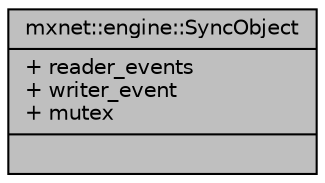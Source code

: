 digraph "mxnet::engine::SyncObject"
{
 // LATEX_PDF_SIZE
  edge [fontname="Helvetica",fontsize="10",labelfontname="Helvetica",labelfontsize="10"];
  node [fontname="Helvetica",fontsize="10",shape=record];
  Node1 [label="{mxnet::engine::SyncObject\n|+ reader_events\l+ writer_event\l+ mutex\l|}",height=0.2,width=0.4,color="black", fillcolor="grey75", style="filled", fontcolor="black",tooltip="struct containing cuda events and variables needed for the dependencies."];
}
